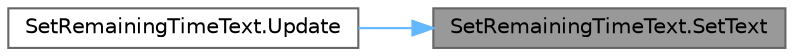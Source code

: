 digraph "SetRemainingTimeText.SetText"
{
 // LATEX_PDF_SIZE
  bgcolor="transparent";
  edge [fontname=Helvetica,fontsize=10,labelfontname=Helvetica,labelfontsize=10];
  node [fontname=Helvetica,fontsize=10,shape=box,height=0.2,width=0.4];
  rankdir="RL";
  Node1 [id="Node000001",label="SetRemainingTimeText.SetText",height=0.2,width=0.4,color="gray40", fillcolor="grey60", style="filled", fontcolor="black",tooltip=" "];
  Node1 -> Node2 [id="edge1_Node000001_Node000002",dir="back",color="steelblue1",style="solid",tooltip=" "];
  Node2 [id="Node000002",label="SetRemainingTimeText.Update",height=0.2,width=0.4,color="grey40", fillcolor="white", style="filled",URL="$class_set_remaining_time_text.html#aea78892ac905552c1bb067f0e5a07bca",tooltip=" "];
}

